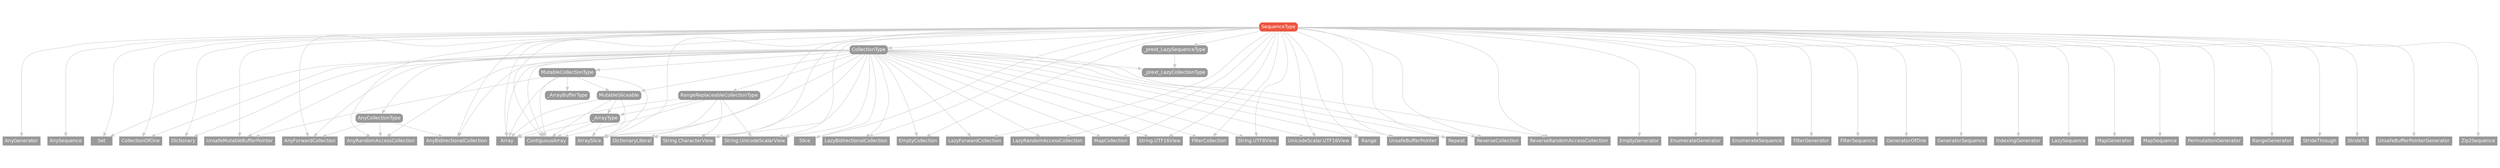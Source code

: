 strict digraph "SequenceType - Type Hierarchy - SwiftDoc.org" {
    pad="0.1,0.8"
    node [shape=box, style="filled,rounded", color="#999999", fillcolor="#999999", fontcolor=white, fontname=Helvetica, fontnames="Helvetica,sansserif", fontsize=12, margin="0.07,0.05", height="0.3"]
    edge [color="#cccccc"]
    "AnyBidirectionalCollection" [URL="/type/AnyBidirectionalCollection/", style=filled]
    "AnyCollectionType" [URL="/protocol/AnyCollectionType/"]
    "AnyForwardCollection" [URL="/type/AnyForwardCollection/", style=filled]
    "AnyGenerator" [URL="/type/AnyGenerator/", style=filled]
    "AnyRandomAccessCollection" [URL="/type/AnyRandomAccessCollection/", style=filled]
    "AnySequence" [URL="/type/AnySequence/", style=filled]
    "Array" [URL="/type/Array/", style=filled]
    "ArraySlice" [URL="/type/ArraySlice/", style=filled]
    "CollectionOfOne" [URL="/type/CollectionOfOne/", style=filled]
    "CollectionType" [URL="/protocol/CollectionType/"]
    "ContiguousArray" [URL="/type/ContiguousArray/", style=filled]
    "Dictionary" [URL="/type/Dictionary/", style=filled]
    "DictionaryLiteral" [URL="/type/DictionaryLiteral/", style=filled]
    "EmptyCollection" [URL="/type/EmptyCollection/", style=filled]
    "EmptyGenerator" [URL="/type/EmptyGenerator/", style=filled]
    "EnumerateGenerator" [URL="/type/EnumerateGenerator/", style=filled]
    "EnumerateSequence" [URL="/type/EnumerateSequence/", style=filled]
    "FilterCollection" [URL="/type/FilterCollection/", style=filled]
    "FilterGenerator" [URL="/type/FilterGenerator/", style=filled]
    "FilterSequence" [URL="/type/FilterSequence/", style=filled]
    "GeneratorOfOne" [URL="/type/GeneratorOfOne/", style=filled]
    "GeneratorSequence" [URL="/type/GeneratorSequence/", style=filled]
    "IndexingGenerator" [URL="/type/IndexingGenerator/", style=filled]
    "LazyBidirectionalCollection" [URL="/type/LazyBidirectionalCollection/", style=filled]
    "LazyForwardCollection" [URL="/type/LazyForwardCollection/", style=filled]
    "LazyRandomAccessCollection" [URL="/type/LazyRandomAccessCollection/", style=filled]
    "LazySequence" [URL="/type/LazySequence/", style=filled]
    "MapCollection" [URL="/type/MapCollection/", style=filled]
    "MapGenerator" [URL="/type/MapGenerator/", style=filled]
    "MapSequence" [URL="/type/MapSequence/", style=filled]
    "MutableCollectionType" [URL="/protocol/MutableCollectionType/"]
    "MutableSliceable" [URL="/protocol/MutableSliceable/"]
    "PermutationGenerator" [URL="/type/PermutationGenerator/", style=filled]
    "Range" [URL="/type/Range/", style=filled]
    "RangeGenerator" [URL="/type/RangeGenerator/", style=filled]
    "RangeReplaceableCollectionType" [URL="/protocol/RangeReplaceableCollectionType/"]
    "Repeat" [URL="/type/Repeat/", style=filled]
    "ReverseCollection" [URL="/type/ReverseCollection/", style=filled]
    "ReverseRandomAccessCollection" [URL="/type/ReverseRandomAccessCollection/", style=filled]
    "SequenceType" [URL="/protocol/SequenceType/", style="filled,rounded", fillcolor="#ee543d", color="#ee543d"]
    "Set" [URL="/type/Set/", style=filled]
    "Slice" [URL="/type/Slice/", style=filled]
    "StrideThrough" [URL="/type/StrideThrough/", style=filled]
    "StrideTo" [URL="/type/StrideTo/", style=filled]
    "String.CharacterView" [URL="/type/String.CharacterView/", style=filled]
    "String.UTF16View" [URL="/type/String.UTF16View/", style=filled]
    "String.UTF8View" [URL="/type/String.UTF8View/", style=filled]
    "String.UnicodeScalarView" [URL="/type/String.UnicodeScalarView/", style=filled]
    "UnicodeScalar.UTF16View" [URL="/type/UnicodeScalar.UTF16View/", style=filled]
    "UnsafeBufferPointer" [URL="/type/UnsafeBufferPointer/", style=filled]
    "UnsafeBufferPointerGenerator" [URL="/type/UnsafeBufferPointerGenerator/", style=filled]
    "UnsafeMutableBufferPointer" [URL="/type/UnsafeMutableBufferPointer/", style=filled]
    "Zip2Sequence" [URL="/type/Zip2Sequence/", style=filled]
    "_ArrayBufferType" [URL="/protocol/_ArrayBufferType/"]
    "_ArrayType" [URL="/protocol/_ArrayType/"]
    "_prext_LazyCollectionType" [URL="/protocol/_prext_LazyCollectionType/"]
    "_prext_LazySequenceType" [URL="/protocol/_prext_LazySequenceType/"]    "SequenceType" -> "AnyBidirectionalCollection"
    "SequenceType" -> "AnyForwardCollection"
    "SequenceType" -> "AnyGenerator"
    "SequenceType" -> "AnyRandomAccessCollection"
    "SequenceType" -> "AnySequence"
    "SequenceType" -> "Array"
    "SequenceType" -> "ArraySlice"
    "SequenceType" -> "CollectionOfOne"
    "SequenceType" -> "CollectionType"
    "SequenceType" -> "ContiguousArray"
    "SequenceType" -> "Dictionary"
    "SequenceType" -> "DictionaryLiteral"
    "SequenceType" -> "EmptyCollection"
    "SequenceType" -> "EmptyGenerator"
    "SequenceType" -> "EnumerateGenerator"
    "SequenceType" -> "EnumerateSequence"
    "SequenceType" -> "FilterCollection"
    "SequenceType" -> "FilterGenerator"
    "SequenceType" -> "FilterSequence"
    "SequenceType" -> "GeneratorOfOne"
    "SequenceType" -> "GeneratorSequence"
    "SequenceType" -> "IndexingGenerator"
    "SequenceType" -> "LazyBidirectionalCollection"
    "SequenceType" -> "LazyForwardCollection"
    "SequenceType" -> "LazyRandomAccessCollection"
    "SequenceType" -> "LazySequence"
    "SequenceType" -> "MapCollection"
    "SequenceType" -> "MapGenerator"
    "SequenceType" -> "MapSequence"
    "SequenceType" -> "PermutationGenerator"
    "SequenceType" -> "Range"
    "SequenceType" -> "RangeGenerator"
    "SequenceType" -> "Repeat"
    "SequenceType" -> "ReverseCollection"
    "SequenceType" -> "ReverseRandomAccessCollection"
    "SequenceType" -> "Set"
    "SequenceType" -> "Slice"
    "SequenceType" -> "StrideThrough"
    "SequenceType" -> "StrideTo"
    "SequenceType" -> "UnicodeScalar.UTF16View"
    "SequenceType" -> "UnsafeBufferPointer"
    "SequenceType" -> "UnsafeBufferPointerGenerator"
    "SequenceType" -> "UnsafeMutableBufferPointer"
    "SequenceType" -> "Zip2Sequence"
    "SequenceType" -> "_prext_LazySequenceType"
    "SequenceType" -> "String.CharacterView"
    "SequenceType" -> "String.UnicodeScalarView"
    "SequenceType" -> "String.UTF16View"
    "SequenceType" -> "String.UTF8View"
    "CollectionType" -> "AnyBidirectionalCollection"
    "CollectionType" -> "AnyCollectionType"
    "CollectionType" -> "AnyForwardCollection"
    "CollectionType" -> "AnyRandomAccessCollection"
    "CollectionType" -> "Array"
    "CollectionType" -> "ArraySlice"
    "CollectionType" -> "CollectionOfOne"
    "CollectionType" -> "ContiguousArray"
    "CollectionType" -> "Dictionary"
    "CollectionType" -> "DictionaryLiteral"
    "CollectionType" -> "EmptyCollection"
    "CollectionType" -> "FilterCollection"
    "CollectionType" -> "LazyBidirectionalCollection"
    "CollectionType" -> "LazyForwardCollection"
    "CollectionType" -> "LazyRandomAccessCollection"
    "CollectionType" -> "MapCollection"
    "CollectionType" -> "MutableCollectionType"
    "CollectionType" -> "MutableSliceable"
    "CollectionType" -> "Range"
    "CollectionType" -> "RangeReplaceableCollectionType"
    "CollectionType" -> "Repeat"
    "CollectionType" -> "ReverseCollection"
    "CollectionType" -> "ReverseRandomAccessCollection"
    "CollectionType" -> "Set"
    "CollectionType" -> "Slice"
    "CollectionType" -> "UnicodeScalar.UTF16View"
    "CollectionType" -> "UnsafeBufferPointer"
    "CollectionType" -> "UnsafeMutableBufferPointer"
    "CollectionType" -> "_prext_LazyCollectionType"
    "CollectionType" -> "String.CharacterView"
    "CollectionType" -> "String.UnicodeScalarView"
    "CollectionType" -> "String.UTF16View"
    "CollectionType" -> "String.UTF8View"
    "AnyCollectionType" -> "AnyBidirectionalCollection"
    "AnyCollectionType" -> "AnyForwardCollection"
    "AnyCollectionType" -> "AnyRandomAccessCollection"
    "MutableCollectionType" -> "Array"
    "MutableCollectionType" -> "ArraySlice"
    "MutableCollectionType" -> "ContiguousArray"
    "MutableCollectionType" -> "MutableSliceable"
    "MutableCollectionType" -> "UnsafeMutableBufferPointer"
    "MutableCollectionType" -> "_ArrayBufferType"
    "MutableSliceable" -> "Array"
    "MutableSliceable" -> "ArraySlice"
    "MutableSliceable" -> "ContiguousArray"
    "MutableSliceable" -> "_ArrayType"
    "_ArrayType" -> "Array"
    "_ArrayType" -> "ArraySlice"
    "_ArrayType" -> "ContiguousArray"
    "MutableSliceable" -> "Array"
    "MutableSliceable" -> "ArraySlice"
    "MutableSliceable" -> "ContiguousArray"
    "MutableSliceable" -> "_ArrayType"
    "_ArrayType" -> "Array"
    "_ArrayType" -> "ArraySlice"
    "_ArrayType" -> "ContiguousArray"
    "RangeReplaceableCollectionType" -> "Array"
    "RangeReplaceableCollectionType" -> "ArraySlice"
    "RangeReplaceableCollectionType" -> "ContiguousArray"
    "RangeReplaceableCollectionType" -> "_ArrayType"
    "RangeReplaceableCollectionType" -> "String.CharacterView"
    "RangeReplaceableCollectionType" -> "String.UnicodeScalarView"
    "_ArrayType" -> "Array"
    "_ArrayType" -> "ArraySlice"
    "_ArrayType" -> "ContiguousArray"
    "_prext_LazySequenceType" -> "_prext_LazyCollectionType"
    subgraph Types {
        rank = max; "AnyBidirectionalCollection"; "AnyForwardCollection"; "AnyGenerator"; "AnyRandomAccessCollection"; "AnySequence"; "Array"; "ArraySlice"; "CollectionOfOne"; "ContiguousArray"; "Dictionary"; "DictionaryLiteral"; "EmptyCollection"; "EmptyGenerator"; "EnumerateGenerator"; "EnumerateSequence"; "FilterCollection"; "FilterGenerator"; "FilterSequence"; "GeneratorOfOne"; "GeneratorSequence"; "IndexingGenerator"; "LazyBidirectionalCollection"; "LazyForwardCollection"; "LazyRandomAccessCollection"; "LazySequence"; "MapCollection"; "MapGenerator"; "MapSequence"; "PermutationGenerator"; "Range"; "RangeGenerator"; "Repeat"; "ReverseCollection"; "ReverseRandomAccessCollection"; "Set"; "Slice"; "StrideThrough"; "StrideTo"; "UnicodeScalar.UTF16View"; "UnsafeBufferPointer"; "UnsafeBufferPointerGenerator"; "UnsafeMutableBufferPointer"; "Zip2Sequence"; "String.CharacterView"; "String.UnicodeScalarView"; "String.UTF16View"; "String.UTF8View";
    }
}